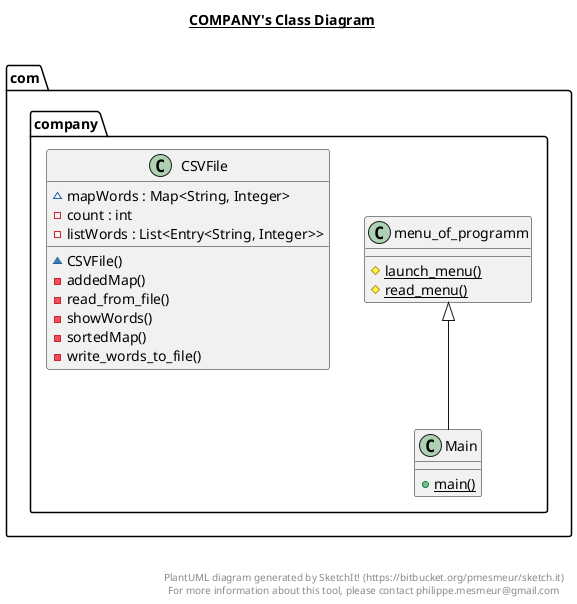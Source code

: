 @startuml

title __COMPANY's Class Diagram__\n

  namespace com.company {
    class com.company.CSVFile {
        ~ mapWords : Map<String, Integer>
        - count : int
        - listWords : List<Entry<String, Integer>>
        ~ CSVFile()
        - addedMap()
        - read_from_file()
        - showWords()
        - sortedMap()
        - write_words_to_file()
    }
  }
  

  namespace com.company {
    class com.company.Main {
        {static} + main()
    }
  }
  

  namespace com.company {
    class com.company.menu_of_programm {
        {static} # launch_menu()
        {static} # read_menu()
    }
  }
  

  com.company.Main -up-|> com.company.menu_of_programm


right footer


PlantUML diagram generated by SketchIt! (https://bitbucket.org/pmesmeur/sketch.it)
For more information about this tool, please contact philippe.mesmeur@gmail.com
endfooter

@enduml
